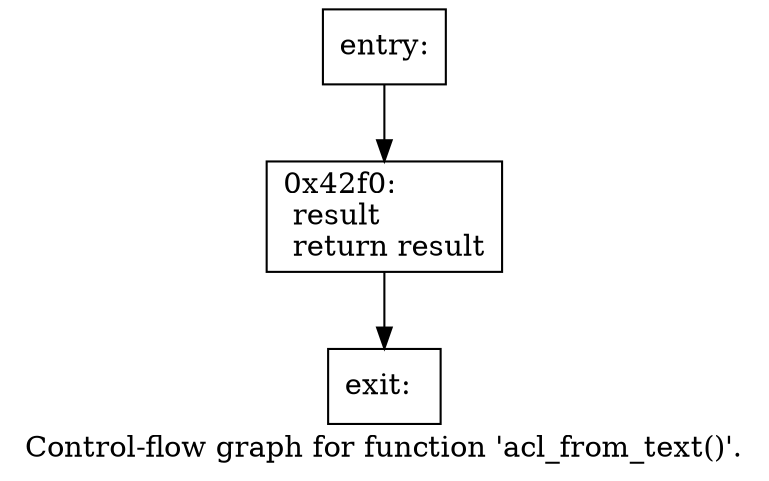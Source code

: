 digraph "Control-flow graph for function 'acl_from_text()'." {
  label="Control-flow graph for function 'acl_from_text()'.";
  node [shape=record];

  Node07973228 [label="{entry:\l}"];
  Node07973228 -> Node07973780;
  Node07973780 [label="{0x42f0:\l  result\l  return result\l}"];
  Node07973780 -> Node07973738;
  Node07973738 [label="{exit:\l}"];

}
